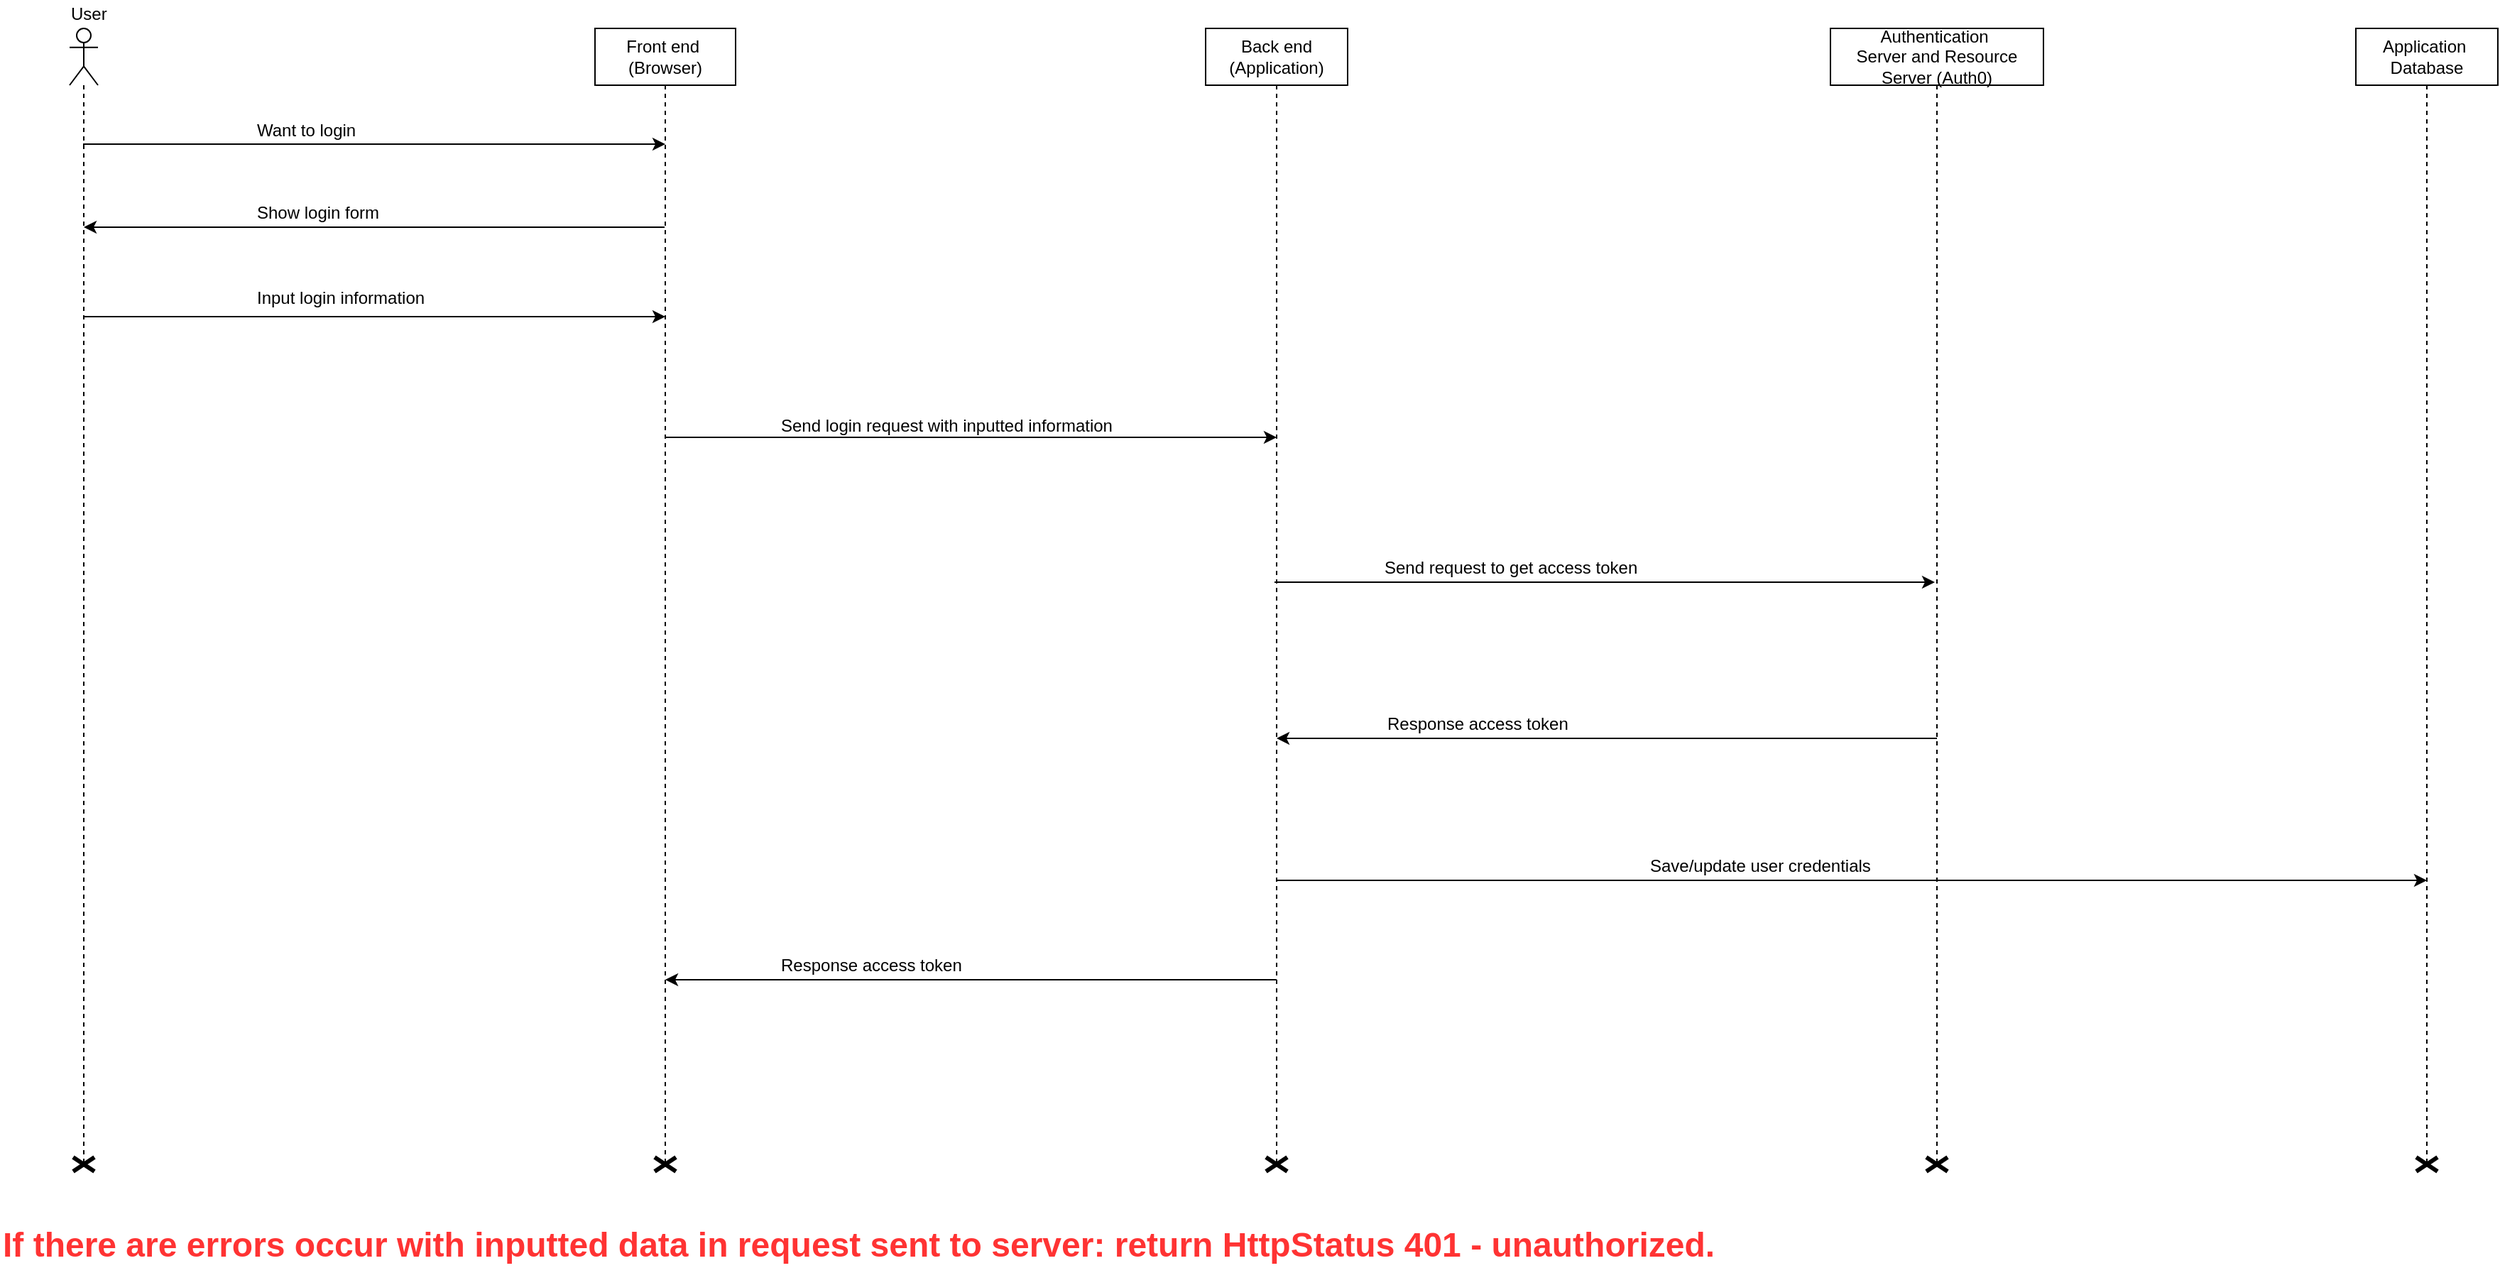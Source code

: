 <mxfile version="10.7.7" type="github"><diagram id="41he7wP6kO3f3UJCIJVk" name="Page-1"><mxGraphModel dx="1392" dy="836" grid="1" gridSize="10" guides="1" tooltips="1" connect="1" arrows="1" fold="1" page="1" pageScale="1" pageWidth="827" pageHeight="1169" math="0" shadow="0"><root><mxCell id="0"/><mxCell id="1" parent="0"/><mxCell id="9D6it866rtspBGpM4f9b-1" style="edgeStyle=orthogonalEdgeStyle;rounded=0;orthogonalLoop=1;jettySize=auto;html=1;" edge="1" parent="1"><mxGeometry relative="1" as="geometry"><Array as="points"><mxPoint x="790.5" y="328"/><mxPoint x="790.5" y="328"/></Array><mxPoint x="569.5" y="328" as="sourcePoint"/><mxPoint x="1000" y="328" as="targetPoint"/></mxGeometry></mxCell><mxCell id="9D6it866rtspBGpM4f9b-27" style="edgeStyle=orthogonalEdgeStyle;rounded=0;orthogonalLoop=1;jettySize=auto;html=1;" edge="1" parent="1" source="9D6it866rtspBGpM4f9b-2" target="9D6it866rtspBGpM4f9b-12"><mxGeometry relative="1" as="geometry"><Array as="points"><mxPoint x="440" y="180"/><mxPoint x="440" y="180"/></Array></mxGeometry></mxCell><mxCell id="9D6it866rtspBGpM4f9b-2" value="Front end&amp;nbsp;&lt;br&gt;(Browser)&lt;br&gt;" style="shape=umlLifeline;perimeter=lifelinePerimeter;whiteSpace=wrap;html=1;container=1;collapsible=0;recursiveResize=0;outlineConnect=0;" vertex="1" parent="1"><mxGeometry x="520" y="40" width="99" height="800" as="geometry"/></mxCell><mxCell id="9D6it866rtspBGpM4f9b-3" style="edgeStyle=orthogonalEdgeStyle;rounded=0;orthogonalLoop=1;jettySize=auto;html=1;" edge="1" parent="1"><mxGeometry relative="1" as="geometry"><Array as="points"><mxPoint x="1190.5" y="540"/><mxPoint x="1190.5" y="540"/></Array><mxPoint x="1465" y="540" as="sourcePoint"/><mxPoint x="1000" y="540" as="targetPoint"/></mxGeometry></mxCell><mxCell id="9D6it866rtspBGpM4f9b-4" value="Authentication&amp;nbsp;&lt;br&gt;Server and Resource Server (Auth0)&lt;br&gt;" style="shape=umlLifeline;perimeter=lifelinePerimeter;whiteSpace=wrap;html=1;container=1;collapsible=0;recursiveResize=0;outlineConnect=0;" vertex="1" parent="1"><mxGeometry x="1390" y="40" width="150" height="800" as="geometry"/></mxCell><mxCell id="9D6it866rtspBGpM4f9b-5" value="" style="shape=umlDestroy;whiteSpace=wrap;html=1;strokeWidth=3;" vertex="1" parent="9D6it866rtspBGpM4f9b-4"><mxGeometry x="67.5" y="795" width="15" height="10" as="geometry"/></mxCell><mxCell id="9D6it866rtspBGpM4f9b-6" style="edgeStyle=orthogonalEdgeStyle;rounded=0;orthogonalLoop=1;jettySize=auto;html=1;" edge="1" parent="1"><mxGeometry relative="1" as="geometry"><mxPoint x="160" y="243" as="sourcePoint"/><Array as="points"><mxPoint x="440.5" y="243"/><mxPoint x="440.5" y="243"/></Array><mxPoint x="569.5" y="243" as="targetPoint"/></mxGeometry></mxCell><mxCell id="9D6it866rtspBGpM4f9b-7" style="edgeStyle=orthogonalEdgeStyle;rounded=0;orthogonalLoop=1;jettySize=auto;html=1;" edge="1" parent="1"><mxGeometry relative="1" as="geometry"><mxPoint x="1810" y="640" as="targetPoint"/><Array as="points"><mxPoint x="1290.5" y="640"/><mxPoint x="1290.5" y="640"/></Array><mxPoint x="1000" y="640" as="sourcePoint"/></mxGeometry></mxCell><mxCell id="9D6it866rtspBGpM4f9b-8" value="Back end&lt;br&gt;(Application)&lt;br&gt;" style="shape=umlLifeline;perimeter=lifelinePerimeter;whiteSpace=wrap;html=1;container=1;collapsible=0;recursiveResize=0;outlineConnect=0;" vertex="1" parent="1"><mxGeometry x="950" y="40" width="100" height="800" as="geometry"/></mxCell><mxCell id="9D6it866rtspBGpM4f9b-9" value="Input login information&lt;br&gt;&lt;br&gt;&lt;br&gt;&lt;br&gt;" style="text;html=1;resizable=0;points=[];autosize=1;align=left;verticalAlign=top;spacingTop=-4;" vertex="1" parent="1"><mxGeometry x="280" y="220" width="130" height="60" as="geometry"/></mxCell><mxCell id="9D6it866rtspBGpM4f9b-10" value="Send login request with inputted information&lt;br&gt;" style="text;html=1;resizable=0;points=[];autosize=1;align=left;verticalAlign=top;spacingTop=-4;" vertex="1" parent="1"><mxGeometry x="648.5" y="310" width="250" height="20" as="geometry"/></mxCell><mxCell id="9D6it866rtspBGpM4f9b-11" value="Response access token&lt;br&gt;" style="text;html=1;resizable=0;points=[];autosize=1;align=left;verticalAlign=top;spacingTop=-4;" vertex="1" parent="1"><mxGeometry x="1075.5" y="520" width="140" height="20" as="geometry"/></mxCell><mxCell id="9D6it866rtspBGpM4f9b-12" value="" style="shape=umlLifeline;participant=umlActor;perimeter=lifelinePerimeter;whiteSpace=wrap;html=1;container=1;collapsible=0;recursiveResize=0;verticalAlign=top;spacingTop=36;labelBackgroundColor=#ffffff;outlineConnect=0;" vertex="1" parent="1"><mxGeometry x="150" y="40" width="20" height="800" as="geometry"/></mxCell><mxCell id="9D6it866rtspBGpM4f9b-13" value="User&amp;nbsp;&lt;br&gt;" style="text;html=1;resizable=0;points=[];autosize=1;align=left;verticalAlign=top;spacingTop=-4;" vertex="1" parent="1"><mxGeometry x="149" y="20" width="40" height="20" as="geometry"/></mxCell><mxCell id="9D6it866rtspBGpM4f9b-14" style="edgeStyle=orthogonalEdgeStyle;rounded=0;orthogonalLoop=1;jettySize=auto;html=1;" edge="1" parent="1"><mxGeometry relative="1" as="geometry"><mxPoint x="998.5" y="430" as="sourcePoint"/><mxPoint x="1463.5" y="430" as="targetPoint"/><Array as="points"><mxPoint x="1229" y="430"/><mxPoint x="1229" y="430"/></Array></mxGeometry></mxCell><mxCell id="9D6it866rtspBGpM4f9b-15" value="Send request to get access token&lt;br&gt;" style="text;html=1;resizable=0;points=[];autosize=1;align=left;verticalAlign=top;spacingTop=-4;" vertex="1" parent="1"><mxGeometry x="1074" y="410" width="190" height="20" as="geometry"/></mxCell><mxCell id="9D6it866rtspBGpM4f9b-16" value="Application&amp;nbsp;&lt;br&gt;Database&lt;br&gt;" style="shape=umlLifeline;perimeter=lifelinePerimeter;whiteSpace=wrap;html=1;container=1;collapsible=0;recursiveResize=0;outlineConnect=0;" vertex="1" parent="1"><mxGeometry x="1760" y="40" width="100" height="800" as="geometry"/></mxCell><mxCell id="9D6it866rtspBGpM4f9b-17" value="Save/update user credentials&lt;br&gt;" style="text;html=1;resizable=0;points=[];autosize=1;align=left;verticalAlign=top;spacingTop=-4;" vertex="1" parent="1"><mxGeometry x="1260.5" y="620" width="170" height="20" as="geometry"/></mxCell><mxCell id="9D6it866rtspBGpM4f9b-18" value="&lt;font style=&quot;font-size: 24px&quot; color=&quot;#ff3333&quot;&gt;If there are errors occur with inputted data in request sent to server: return HttpStatus 401 - unauthorized.&lt;/font&gt;&lt;br&gt;" style="text;html=1;resizable=0;points=[];autosize=1;align=left;verticalAlign=top;spacingTop=-4;fontStyle=1" vertex="1" parent="1"><mxGeometry x="101" y="880" width="1130" height="20" as="geometry"/></mxCell><mxCell id="9D6it866rtspBGpM4f9b-19" value="Response access token&lt;br&gt;" style="text;html=1;resizable=0;points=[];autosize=1;align=left;verticalAlign=top;spacingTop=-4;" vertex="1" parent="1"><mxGeometry x="648.5" y="690" width="140" height="20" as="geometry"/></mxCell><mxCell id="9D6it866rtspBGpM4f9b-20" style="edgeStyle=orthogonalEdgeStyle;rounded=0;orthogonalLoop=1;jettySize=auto;html=1;" edge="1" parent="1"><mxGeometry relative="1" as="geometry"><Array as="points"><mxPoint x="760.5" y="710"/><mxPoint x="760.5" y="710"/></Array><mxPoint x="1000" y="710" as="sourcePoint"/><mxPoint x="569.5" y="710" as="targetPoint"/></mxGeometry></mxCell><mxCell id="9D6it866rtspBGpM4f9b-21" value="" style="shape=umlDestroy;whiteSpace=wrap;html=1;strokeWidth=3;" vertex="1" parent="1"><mxGeometry x="152.5" y="835" width="15" height="10" as="geometry"/></mxCell><mxCell id="9D6it866rtspBGpM4f9b-22" value="" style="shape=umlDestroy;whiteSpace=wrap;html=1;strokeWidth=3;" vertex="1" parent="1"><mxGeometry x="562" y="835" width="15" height="10" as="geometry"/></mxCell><mxCell id="9D6it866rtspBGpM4f9b-23" value="" style="shape=umlDestroy;whiteSpace=wrap;html=1;strokeWidth=3;" vertex="1" parent="1"><mxGeometry x="992.5" y="835" width="15" height="10" as="geometry"/></mxCell><mxCell id="9D6it866rtspBGpM4f9b-24" value="" style="shape=umlDestroy;whiteSpace=wrap;html=1;strokeWidth=3;" vertex="1" parent="1"><mxGeometry x="1802.5" y="835" width="15" height="10" as="geometry"/></mxCell><mxCell id="9D6it866rtspBGpM4f9b-25" style="edgeStyle=orthogonalEdgeStyle;rounded=0;orthogonalLoop=1;jettySize=auto;html=1;" edge="1" parent="1"><mxGeometry relative="1" as="geometry"><mxPoint x="159.5" y="121.5" as="sourcePoint"/><Array as="points"><mxPoint x="440" y="121.5"/><mxPoint x="440" y="121.5"/></Array><mxPoint x="569.5" y="121.5" as="targetPoint"/></mxGeometry></mxCell><mxCell id="9D6it866rtspBGpM4f9b-26" value="Want to login&lt;br&gt;&lt;br&gt;" style="text;html=1;resizable=0;points=[];autosize=1;align=left;verticalAlign=top;spacingTop=-4;" vertex="1" parent="1"><mxGeometry x="280" y="102" width="90" height="30" as="geometry"/></mxCell><mxCell id="9D6it866rtspBGpM4f9b-28" value="Show login form&lt;br&gt;&lt;br&gt;" style="text;html=1;resizable=0;points=[];autosize=1;align=left;verticalAlign=top;spacingTop=-4;" vertex="1" parent="1"><mxGeometry x="280" y="160" width="100" height="30" as="geometry"/></mxCell></root></mxGraphModel></diagram></mxfile>